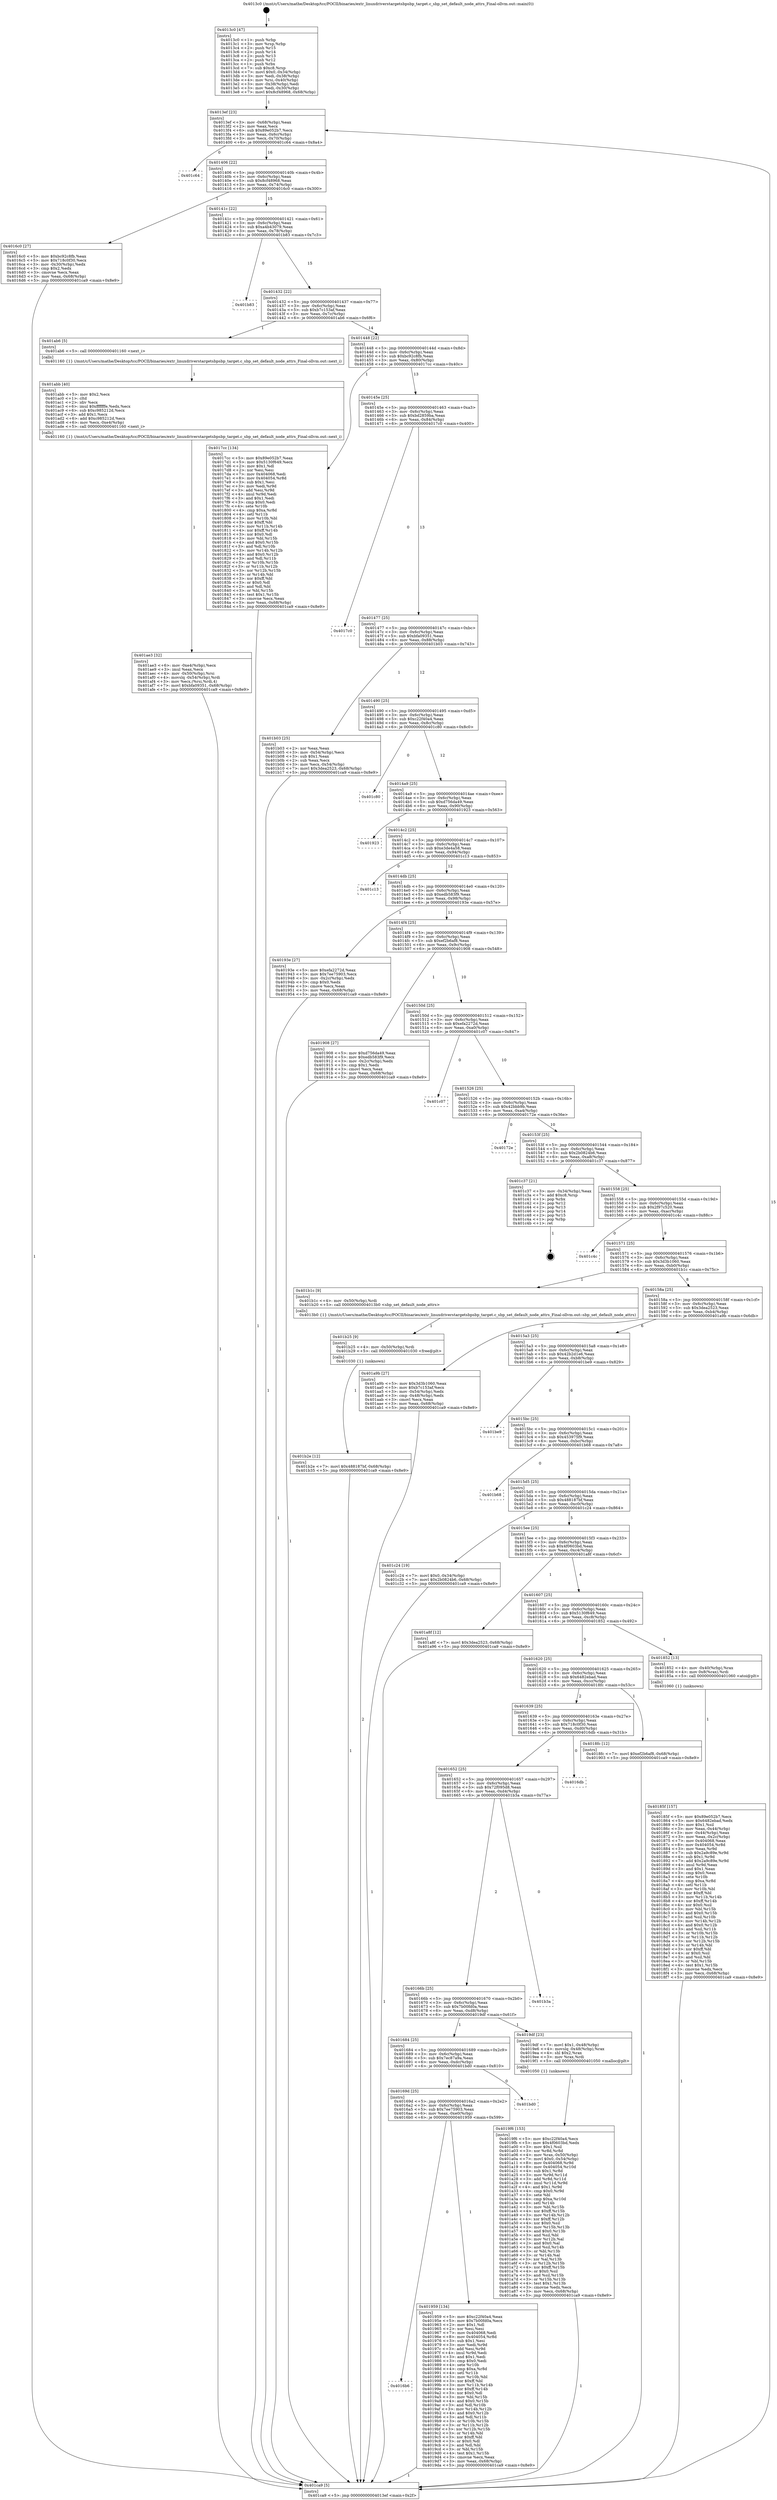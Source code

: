 digraph "0x4013c0" {
  label = "0x4013c0 (/mnt/c/Users/mathe/Desktop/tcc/POCII/binaries/extr_linuxdriverstargetsbpsbp_target.c_sbp_set_default_node_attrs_Final-ollvm.out::main(0))"
  labelloc = "t"
  node[shape=record]

  Entry [label="",width=0.3,height=0.3,shape=circle,fillcolor=black,style=filled]
  "0x4013ef" [label="{
     0x4013ef [23]\l
     | [instrs]\l
     &nbsp;&nbsp;0x4013ef \<+3\>: mov -0x68(%rbp),%eax\l
     &nbsp;&nbsp;0x4013f2 \<+2\>: mov %eax,%ecx\l
     &nbsp;&nbsp;0x4013f4 \<+6\>: sub $0x89e052b7,%ecx\l
     &nbsp;&nbsp;0x4013fa \<+3\>: mov %eax,-0x6c(%rbp)\l
     &nbsp;&nbsp;0x4013fd \<+3\>: mov %ecx,-0x70(%rbp)\l
     &nbsp;&nbsp;0x401400 \<+6\>: je 0000000000401c64 \<main+0x8a4\>\l
  }"]
  "0x401c64" [label="{
     0x401c64\l
  }", style=dashed]
  "0x401406" [label="{
     0x401406 [22]\l
     | [instrs]\l
     &nbsp;&nbsp;0x401406 \<+5\>: jmp 000000000040140b \<main+0x4b\>\l
     &nbsp;&nbsp;0x40140b \<+3\>: mov -0x6c(%rbp),%eax\l
     &nbsp;&nbsp;0x40140e \<+5\>: sub $0x8cf48968,%eax\l
     &nbsp;&nbsp;0x401413 \<+3\>: mov %eax,-0x74(%rbp)\l
     &nbsp;&nbsp;0x401416 \<+6\>: je 00000000004016c0 \<main+0x300\>\l
  }"]
  Exit [label="",width=0.3,height=0.3,shape=circle,fillcolor=black,style=filled,peripheries=2]
  "0x4016c0" [label="{
     0x4016c0 [27]\l
     | [instrs]\l
     &nbsp;&nbsp;0x4016c0 \<+5\>: mov $0xbc92c8fb,%eax\l
     &nbsp;&nbsp;0x4016c5 \<+5\>: mov $0x718c0f30,%ecx\l
     &nbsp;&nbsp;0x4016ca \<+3\>: mov -0x30(%rbp),%edx\l
     &nbsp;&nbsp;0x4016cd \<+3\>: cmp $0x2,%edx\l
     &nbsp;&nbsp;0x4016d0 \<+3\>: cmovne %ecx,%eax\l
     &nbsp;&nbsp;0x4016d3 \<+3\>: mov %eax,-0x68(%rbp)\l
     &nbsp;&nbsp;0x4016d6 \<+5\>: jmp 0000000000401ca9 \<main+0x8e9\>\l
  }"]
  "0x40141c" [label="{
     0x40141c [22]\l
     | [instrs]\l
     &nbsp;&nbsp;0x40141c \<+5\>: jmp 0000000000401421 \<main+0x61\>\l
     &nbsp;&nbsp;0x401421 \<+3\>: mov -0x6c(%rbp),%eax\l
     &nbsp;&nbsp;0x401424 \<+5\>: sub $0xa4b43079,%eax\l
     &nbsp;&nbsp;0x401429 \<+3\>: mov %eax,-0x78(%rbp)\l
     &nbsp;&nbsp;0x40142c \<+6\>: je 0000000000401b83 \<main+0x7c3\>\l
  }"]
  "0x401ca9" [label="{
     0x401ca9 [5]\l
     | [instrs]\l
     &nbsp;&nbsp;0x401ca9 \<+5\>: jmp 00000000004013ef \<main+0x2f\>\l
  }"]
  "0x4013c0" [label="{
     0x4013c0 [47]\l
     | [instrs]\l
     &nbsp;&nbsp;0x4013c0 \<+1\>: push %rbp\l
     &nbsp;&nbsp;0x4013c1 \<+3\>: mov %rsp,%rbp\l
     &nbsp;&nbsp;0x4013c4 \<+2\>: push %r15\l
     &nbsp;&nbsp;0x4013c6 \<+2\>: push %r14\l
     &nbsp;&nbsp;0x4013c8 \<+2\>: push %r13\l
     &nbsp;&nbsp;0x4013ca \<+2\>: push %r12\l
     &nbsp;&nbsp;0x4013cc \<+1\>: push %rbx\l
     &nbsp;&nbsp;0x4013cd \<+7\>: sub $0xc8,%rsp\l
     &nbsp;&nbsp;0x4013d4 \<+7\>: movl $0x0,-0x34(%rbp)\l
     &nbsp;&nbsp;0x4013db \<+3\>: mov %edi,-0x38(%rbp)\l
     &nbsp;&nbsp;0x4013de \<+4\>: mov %rsi,-0x40(%rbp)\l
     &nbsp;&nbsp;0x4013e2 \<+3\>: mov -0x38(%rbp),%edi\l
     &nbsp;&nbsp;0x4013e5 \<+3\>: mov %edi,-0x30(%rbp)\l
     &nbsp;&nbsp;0x4013e8 \<+7\>: movl $0x8cf48968,-0x68(%rbp)\l
  }"]
  "0x401b2e" [label="{
     0x401b2e [12]\l
     | [instrs]\l
     &nbsp;&nbsp;0x401b2e \<+7\>: movl $0x488187bf,-0x68(%rbp)\l
     &nbsp;&nbsp;0x401b35 \<+5\>: jmp 0000000000401ca9 \<main+0x8e9\>\l
  }"]
  "0x401b83" [label="{
     0x401b83\l
  }", style=dashed]
  "0x401432" [label="{
     0x401432 [22]\l
     | [instrs]\l
     &nbsp;&nbsp;0x401432 \<+5\>: jmp 0000000000401437 \<main+0x77\>\l
     &nbsp;&nbsp;0x401437 \<+3\>: mov -0x6c(%rbp),%eax\l
     &nbsp;&nbsp;0x40143a \<+5\>: sub $0xb7c153af,%eax\l
     &nbsp;&nbsp;0x40143f \<+3\>: mov %eax,-0x7c(%rbp)\l
     &nbsp;&nbsp;0x401442 \<+6\>: je 0000000000401ab6 \<main+0x6f6\>\l
  }"]
  "0x401b25" [label="{
     0x401b25 [9]\l
     | [instrs]\l
     &nbsp;&nbsp;0x401b25 \<+4\>: mov -0x50(%rbp),%rdi\l
     &nbsp;&nbsp;0x401b29 \<+5\>: call 0000000000401030 \<free@plt\>\l
     | [calls]\l
     &nbsp;&nbsp;0x401030 \{1\} (unknown)\l
  }"]
  "0x401ab6" [label="{
     0x401ab6 [5]\l
     | [instrs]\l
     &nbsp;&nbsp;0x401ab6 \<+5\>: call 0000000000401160 \<next_i\>\l
     | [calls]\l
     &nbsp;&nbsp;0x401160 \{1\} (/mnt/c/Users/mathe/Desktop/tcc/POCII/binaries/extr_linuxdriverstargetsbpsbp_target.c_sbp_set_default_node_attrs_Final-ollvm.out::next_i)\l
  }"]
  "0x401448" [label="{
     0x401448 [22]\l
     | [instrs]\l
     &nbsp;&nbsp;0x401448 \<+5\>: jmp 000000000040144d \<main+0x8d\>\l
     &nbsp;&nbsp;0x40144d \<+3\>: mov -0x6c(%rbp),%eax\l
     &nbsp;&nbsp;0x401450 \<+5\>: sub $0xbc92c8fb,%eax\l
     &nbsp;&nbsp;0x401455 \<+3\>: mov %eax,-0x80(%rbp)\l
     &nbsp;&nbsp;0x401458 \<+6\>: je 00000000004017cc \<main+0x40c\>\l
  }"]
  "0x401ae3" [label="{
     0x401ae3 [32]\l
     | [instrs]\l
     &nbsp;&nbsp;0x401ae3 \<+6\>: mov -0xe4(%rbp),%ecx\l
     &nbsp;&nbsp;0x401ae9 \<+3\>: imul %eax,%ecx\l
     &nbsp;&nbsp;0x401aec \<+4\>: mov -0x50(%rbp),%rsi\l
     &nbsp;&nbsp;0x401af0 \<+4\>: movslq -0x54(%rbp),%rdi\l
     &nbsp;&nbsp;0x401af4 \<+3\>: mov %ecx,(%rsi,%rdi,4)\l
     &nbsp;&nbsp;0x401af7 \<+7\>: movl $0xbfa09351,-0x68(%rbp)\l
     &nbsp;&nbsp;0x401afe \<+5\>: jmp 0000000000401ca9 \<main+0x8e9\>\l
  }"]
  "0x4017cc" [label="{
     0x4017cc [134]\l
     | [instrs]\l
     &nbsp;&nbsp;0x4017cc \<+5\>: mov $0x89e052b7,%eax\l
     &nbsp;&nbsp;0x4017d1 \<+5\>: mov $0x5130f649,%ecx\l
     &nbsp;&nbsp;0x4017d6 \<+2\>: mov $0x1,%dl\l
     &nbsp;&nbsp;0x4017d8 \<+2\>: xor %esi,%esi\l
     &nbsp;&nbsp;0x4017da \<+7\>: mov 0x404068,%edi\l
     &nbsp;&nbsp;0x4017e1 \<+8\>: mov 0x404054,%r8d\l
     &nbsp;&nbsp;0x4017e9 \<+3\>: sub $0x1,%esi\l
     &nbsp;&nbsp;0x4017ec \<+3\>: mov %edi,%r9d\l
     &nbsp;&nbsp;0x4017ef \<+3\>: add %esi,%r9d\l
     &nbsp;&nbsp;0x4017f2 \<+4\>: imul %r9d,%edi\l
     &nbsp;&nbsp;0x4017f6 \<+3\>: and $0x1,%edi\l
     &nbsp;&nbsp;0x4017f9 \<+3\>: cmp $0x0,%edi\l
     &nbsp;&nbsp;0x4017fc \<+4\>: sete %r10b\l
     &nbsp;&nbsp;0x401800 \<+4\>: cmp $0xa,%r8d\l
     &nbsp;&nbsp;0x401804 \<+4\>: setl %r11b\l
     &nbsp;&nbsp;0x401808 \<+3\>: mov %r10b,%bl\l
     &nbsp;&nbsp;0x40180b \<+3\>: xor $0xff,%bl\l
     &nbsp;&nbsp;0x40180e \<+3\>: mov %r11b,%r14b\l
     &nbsp;&nbsp;0x401811 \<+4\>: xor $0xff,%r14b\l
     &nbsp;&nbsp;0x401815 \<+3\>: xor $0x0,%dl\l
     &nbsp;&nbsp;0x401818 \<+3\>: mov %bl,%r15b\l
     &nbsp;&nbsp;0x40181b \<+4\>: and $0x0,%r15b\l
     &nbsp;&nbsp;0x40181f \<+3\>: and %dl,%r10b\l
     &nbsp;&nbsp;0x401822 \<+3\>: mov %r14b,%r12b\l
     &nbsp;&nbsp;0x401825 \<+4\>: and $0x0,%r12b\l
     &nbsp;&nbsp;0x401829 \<+3\>: and %dl,%r11b\l
     &nbsp;&nbsp;0x40182c \<+3\>: or %r10b,%r15b\l
     &nbsp;&nbsp;0x40182f \<+3\>: or %r11b,%r12b\l
     &nbsp;&nbsp;0x401832 \<+3\>: xor %r12b,%r15b\l
     &nbsp;&nbsp;0x401835 \<+3\>: or %r14b,%bl\l
     &nbsp;&nbsp;0x401838 \<+3\>: xor $0xff,%bl\l
     &nbsp;&nbsp;0x40183b \<+3\>: or $0x0,%dl\l
     &nbsp;&nbsp;0x40183e \<+2\>: and %dl,%bl\l
     &nbsp;&nbsp;0x401840 \<+3\>: or %bl,%r15b\l
     &nbsp;&nbsp;0x401843 \<+4\>: test $0x1,%r15b\l
     &nbsp;&nbsp;0x401847 \<+3\>: cmovne %ecx,%eax\l
     &nbsp;&nbsp;0x40184a \<+3\>: mov %eax,-0x68(%rbp)\l
     &nbsp;&nbsp;0x40184d \<+5\>: jmp 0000000000401ca9 \<main+0x8e9\>\l
  }"]
  "0x40145e" [label="{
     0x40145e [25]\l
     | [instrs]\l
     &nbsp;&nbsp;0x40145e \<+5\>: jmp 0000000000401463 \<main+0xa3\>\l
     &nbsp;&nbsp;0x401463 \<+3\>: mov -0x6c(%rbp),%eax\l
     &nbsp;&nbsp;0x401466 \<+5\>: sub $0xbd2859ba,%eax\l
     &nbsp;&nbsp;0x40146b \<+6\>: mov %eax,-0x84(%rbp)\l
     &nbsp;&nbsp;0x401471 \<+6\>: je 00000000004017c0 \<main+0x400\>\l
  }"]
  "0x401abb" [label="{
     0x401abb [40]\l
     | [instrs]\l
     &nbsp;&nbsp;0x401abb \<+5\>: mov $0x2,%ecx\l
     &nbsp;&nbsp;0x401ac0 \<+1\>: cltd\l
     &nbsp;&nbsp;0x401ac1 \<+2\>: idiv %ecx\l
     &nbsp;&nbsp;0x401ac3 \<+6\>: imul $0xfffffffe,%edx,%ecx\l
     &nbsp;&nbsp;0x401ac9 \<+6\>: sub $0xc985212d,%ecx\l
     &nbsp;&nbsp;0x401acf \<+3\>: add $0x1,%ecx\l
     &nbsp;&nbsp;0x401ad2 \<+6\>: add $0xc985212d,%ecx\l
     &nbsp;&nbsp;0x401ad8 \<+6\>: mov %ecx,-0xe4(%rbp)\l
     &nbsp;&nbsp;0x401ade \<+5\>: call 0000000000401160 \<next_i\>\l
     | [calls]\l
     &nbsp;&nbsp;0x401160 \{1\} (/mnt/c/Users/mathe/Desktop/tcc/POCII/binaries/extr_linuxdriverstargetsbpsbp_target.c_sbp_set_default_node_attrs_Final-ollvm.out::next_i)\l
  }"]
  "0x4017c0" [label="{
     0x4017c0\l
  }", style=dashed]
  "0x401477" [label="{
     0x401477 [25]\l
     | [instrs]\l
     &nbsp;&nbsp;0x401477 \<+5\>: jmp 000000000040147c \<main+0xbc\>\l
     &nbsp;&nbsp;0x40147c \<+3\>: mov -0x6c(%rbp),%eax\l
     &nbsp;&nbsp;0x40147f \<+5\>: sub $0xbfa09351,%eax\l
     &nbsp;&nbsp;0x401484 \<+6\>: mov %eax,-0x88(%rbp)\l
     &nbsp;&nbsp;0x40148a \<+6\>: je 0000000000401b03 \<main+0x743\>\l
  }"]
  "0x4019f6" [label="{
     0x4019f6 [153]\l
     | [instrs]\l
     &nbsp;&nbsp;0x4019f6 \<+5\>: mov $0xc22f40a4,%ecx\l
     &nbsp;&nbsp;0x4019fb \<+5\>: mov $0x4f0603bd,%edx\l
     &nbsp;&nbsp;0x401a00 \<+3\>: mov $0x1,%sil\l
     &nbsp;&nbsp;0x401a03 \<+3\>: xor %r8d,%r8d\l
     &nbsp;&nbsp;0x401a06 \<+4\>: mov %rax,-0x50(%rbp)\l
     &nbsp;&nbsp;0x401a0a \<+7\>: movl $0x0,-0x54(%rbp)\l
     &nbsp;&nbsp;0x401a11 \<+8\>: mov 0x404068,%r9d\l
     &nbsp;&nbsp;0x401a19 \<+8\>: mov 0x404054,%r10d\l
     &nbsp;&nbsp;0x401a21 \<+4\>: sub $0x1,%r8d\l
     &nbsp;&nbsp;0x401a25 \<+3\>: mov %r9d,%r11d\l
     &nbsp;&nbsp;0x401a28 \<+3\>: add %r8d,%r11d\l
     &nbsp;&nbsp;0x401a2b \<+4\>: imul %r11d,%r9d\l
     &nbsp;&nbsp;0x401a2f \<+4\>: and $0x1,%r9d\l
     &nbsp;&nbsp;0x401a33 \<+4\>: cmp $0x0,%r9d\l
     &nbsp;&nbsp;0x401a37 \<+3\>: sete %bl\l
     &nbsp;&nbsp;0x401a3a \<+4\>: cmp $0xa,%r10d\l
     &nbsp;&nbsp;0x401a3e \<+4\>: setl %r14b\l
     &nbsp;&nbsp;0x401a42 \<+3\>: mov %bl,%r15b\l
     &nbsp;&nbsp;0x401a45 \<+4\>: xor $0xff,%r15b\l
     &nbsp;&nbsp;0x401a49 \<+3\>: mov %r14b,%r12b\l
     &nbsp;&nbsp;0x401a4c \<+4\>: xor $0xff,%r12b\l
     &nbsp;&nbsp;0x401a50 \<+4\>: xor $0x0,%sil\l
     &nbsp;&nbsp;0x401a54 \<+3\>: mov %r15b,%r13b\l
     &nbsp;&nbsp;0x401a57 \<+4\>: and $0x0,%r13b\l
     &nbsp;&nbsp;0x401a5b \<+3\>: and %sil,%bl\l
     &nbsp;&nbsp;0x401a5e \<+3\>: mov %r12b,%al\l
     &nbsp;&nbsp;0x401a61 \<+2\>: and $0x0,%al\l
     &nbsp;&nbsp;0x401a63 \<+3\>: and %sil,%r14b\l
     &nbsp;&nbsp;0x401a66 \<+3\>: or %bl,%r13b\l
     &nbsp;&nbsp;0x401a69 \<+3\>: or %r14b,%al\l
     &nbsp;&nbsp;0x401a6c \<+3\>: xor %al,%r13b\l
     &nbsp;&nbsp;0x401a6f \<+3\>: or %r12b,%r15b\l
     &nbsp;&nbsp;0x401a72 \<+4\>: xor $0xff,%r15b\l
     &nbsp;&nbsp;0x401a76 \<+4\>: or $0x0,%sil\l
     &nbsp;&nbsp;0x401a7a \<+3\>: and %sil,%r15b\l
     &nbsp;&nbsp;0x401a7d \<+3\>: or %r15b,%r13b\l
     &nbsp;&nbsp;0x401a80 \<+4\>: test $0x1,%r13b\l
     &nbsp;&nbsp;0x401a84 \<+3\>: cmovne %edx,%ecx\l
     &nbsp;&nbsp;0x401a87 \<+3\>: mov %ecx,-0x68(%rbp)\l
     &nbsp;&nbsp;0x401a8a \<+5\>: jmp 0000000000401ca9 \<main+0x8e9\>\l
  }"]
  "0x401b03" [label="{
     0x401b03 [25]\l
     | [instrs]\l
     &nbsp;&nbsp;0x401b03 \<+2\>: xor %eax,%eax\l
     &nbsp;&nbsp;0x401b05 \<+3\>: mov -0x54(%rbp),%ecx\l
     &nbsp;&nbsp;0x401b08 \<+3\>: sub $0x1,%eax\l
     &nbsp;&nbsp;0x401b0b \<+2\>: sub %eax,%ecx\l
     &nbsp;&nbsp;0x401b0d \<+3\>: mov %ecx,-0x54(%rbp)\l
     &nbsp;&nbsp;0x401b10 \<+7\>: movl $0x3dea2523,-0x68(%rbp)\l
     &nbsp;&nbsp;0x401b17 \<+5\>: jmp 0000000000401ca9 \<main+0x8e9\>\l
  }"]
  "0x401490" [label="{
     0x401490 [25]\l
     | [instrs]\l
     &nbsp;&nbsp;0x401490 \<+5\>: jmp 0000000000401495 \<main+0xd5\>\l
     &nbsp;&nbsp;0x401495 \<+3\>: mov -0x6c(%rbp),%eax\l
     &nbsp;&nbsp;0x401498 \<+5\>: sub $0xc22f40a4,%eax\l
     &nbsp;&nbsp;0x40149d \<+6\>: mov %eax,-0x8c(%rbp)\l
     &nbsp;&nbsp;0x4014a3 \<+6\>: je 0000000000401c80 \<main+0x8c0\>\l
  }"]
  "0x4016b6" [label="{
     0x4016b6\l
  }", style=dashed]
  "0x401c80" [label="{
     0x401c80\l
  }", style=dashed]
  "0x4014a9" [label="{
     0x4014a9 [25]\l
     | [instrs]\l
     &nbsp;&nbsp;0x4014a9 \<+5\>: jmp 00000000004014ae \<main+0xee\>\l
     &nbsp;&nbsp;0x4014ae \<+3\>: mov -0x6c(%rbp),%eax\l
     &nbsp;&nbsp;0x4014b1 \<+5\>: sub $0xd756da49,%eax\l
     &nbsp;&nbsp;0x4014b6 \<+6\>: mov %eax,-0x90(%rbp)\l
     &nbsp;&nbsp;0x4014bc \<+6\>: je 0000000000401923 \<main+0x563\>\l
  }"]
  "0x401959" [label="{
     0x401959 [134]\l
     | [instrs]\l
     &nbsp;&nbsp;0x401959 \<+5\>: mov $0xc22f40a4,%eax\l
     &nbsp;&nbsp;0x40195e \<+5\>: mov $0x7b00fd0a,%ecx\l
     &nbsp;&nbsp;0x401963 \<+2\>: mov $0x1,%dl\l
     &nbsp;&nbsp;0x401965 \<+2\>: xor %esi,%esi\l
     &nbsp;&nbsp;0x401967 \<+7\>: mov 0x404068,%edi\l
     &nbsp;&nbsp;0x40196e \<+8\>: mov 0x404054,%r8d\l
     &nbsp;&nbsp;0x401976 \<+3\>: sub $0x1,%esi\l
     &nbsp;&nbsp;0x401979 \<+3\>: mov %edi,%r9d\l
     &nbsp;&nbsp;0x40197c \<+3\>: add %esi,%r9d\l
     &nbsp;&nbsp;0x40197f \<+4\>: imul %r9d,%edi\l
     &nbsp;&nbsp;0x401983 \<+3\>: and $0x1,%edi\l
     &nbsp;&nbsp;0x401986 \<+3\>: cmp $0x0,%edi\l
     &nbsp;&nbsp;0x401989 \<+4\>: sete %r10b\l
     &nbsp;&nbsp;0x40198d \<+4\>: cmp $0xa,%r8d\l
     &nbsp;&nbsp;0x401991 \<+4\>: setl %r11b\l
     &nbsp;&nbsp;0x401995 \<+3\>: mov %r10b,%bl\l
     &nbsp;&nbsp;0x401998 \<+3\>: xor $0xff,%bl\l
     &nbsp;&nbsp;0x40199b \<+3\>: mov %r11b,%r14b\l
     &nbsp;&nbsp;0x40199e \<+4\>: xor $0xff,%r14b\l
     &nbsp;&nbsp;0x4019a2 \<+3\>: xor $0x0,%dl\l
     &nbsp;&nbsp;0x4019a5 \<+3\>: mov %bl,%r15b\l
     &nbsp;&nbsp;0x4019a8 \<+4\>: and $0x0,%r15b\l
     &nbsp;&nbsp;0x4019ac \<+3\>: and %dl,%r10b\l
     &nbsp;&nbsp;0x4019af \<+3\>: mov %r14b,%r12b\l
     &nbsp;&nbsp;0x4019b2 \<+4\>: and $0x0,%r12b\l
     &nbsp;&nbsp;0x4019b6 \<+3\>: and %dl,%r11b\l
     &nbsp;&nbsp;0x4019b9 \<+3\>: or %r10b,%r15b\l
     &nbsp;&nbsp;0x4019bc \<+3\>: or %r11b,%r12b\l
     &nbsp;&nbsp;0x4019bf \<+3\>: xor %r12b,%r15b\l
     &nbsp;&nbsp;0x4019c2 \<+3\>: or %r14b,%bl\l
     &nbsp;&nbsp;0x4019c5 \<+3\>: xor $0xff,%bl\l
     &nbsp;&nbsp;0x4019c8 \<+3\>: or $0x0,%dl\l
     &nbsp;&nbsp;0x4019cb \<+2\>: and %dl,%bl\l
     &nbsp;&nbsp;0x4019cd \<+3\>: or %bl,%r15b\l
     &nbsp;&nbsp;0x4019d0 \<+4\>: test $0x1,%r15b\l
     &nbsp;&nbsp;0x4019d4 \<+3\>: cmovne %ecx,%eax\l
     &nbsp;&nbsp;0x4019d7 \<+3\>: mov %eax,-0x68(%rbp)\l
     &nbsp;&nbsp;0x4019da \<+5\>: jmp 0000000000401ca9 \<main+0x8e9\>\l
  }"]
  "0x401923" [label="{
     0x401923\l
  }", style=dashed]
  "0x4014c2" [label="{
     0x4014c2 [25]\l
     | [instrs]\l
     &nbsp;&nbsp;0x4014c2 \<+5\>: jmp 00000000004014c7 \<main+0x107\>\l
     &nbsp;&nbsp;0x4014c7 \<+3\>: mov -0x6c(%rbp),%eax\l
     &nbsp;&nbsp;0x4014ca \<+5\>: sub $0xe3de4a58,%eax\l
     &nbsp;&nbsp;0x4014cf \<+6\>: mov %eax,-0x94(%rbp)\l
     &nbsp;&nbsp;0x4014d5 \<+6\>: je 0000000000401c13 \<main+0x853\>\l
  }"]
  "0x40169d" [label="{
     0x40169d [25]\l
     | [instrs]\l
     &nbsp;&nbsp;0x40169d \<+5\>: jmp 00000000004016a2 \<main+0x2e2\>\l
     &nbsp;&nbsp;0x4016a2 \<+3\>: mov -0x6c(%rbp),%eax\l
     &nbsp;&nbsp;0x4016a5 \<+5\>: sub $0x7ee75903,%eax\l
     &nbsp;&nbsp;0x4016aa \<+6\>: mov %eax,-0xe0(%rbp)\l
     &nbsp;&nbsp;0x4016b0 \<+6\>: je 0000000000401959 \<main+0x599\>\l
  }"]
  "0x401c13" [label="{
     0x401c13\l
  }", style=dashed]
  "0x4014db" [label="{
     0x4014db [25]\l
     | [instrs]\l
     &nbsp;&nbsp;0x4014db \<+5\>: jmp 00000000004014e0 \<main+0x120\>\l
     &nbsp;&nbsp;0x4014e0 \<+3\>: mov -0x6c(%rbp),%eax\l
     &nbsp;&nbsp;0x4014e3 \<+5\>: sub $0xedb583f9,%eax\l
     &nbsp;&nbsp;0x4014e8 \<+6\>: mov %eax,-0x98(%rbp)\l
     &nbsp;&nbsp;0x4014ee \<+6\>: je 000000000040193e \<main+0x57e\>\l
  }"]
  "0x401bd0" [label="{
     0x401bd0\l
  }", style=dashed]
  "0x40193e" [label="{
     0x40193e [27]\l
     | [instrs]\l
     &nbsp;&nbsp;0x40193e \<+5\>: mov $0xefa2272d,%eax\l
     &nbsp;&nbsp;0x401943 \<+5\>: mov $0x7ee75903,%ecx\l
     &nbsp;&nbsp;0x401948 \<+3\>: mov -0x2c(%rbp),%edx\l
     &nbsp;&nbsp;0x40194b \<+3\>: cmp $0x0,%edx\l
     &nbsp;&nbsp;0x40194e \<+3\>: cmove %ecx,%eax\l
     &nbsp;&nbsp;0x401951 \<+3\>: mov %eax,-0x68(%rbp)\l
     &nbsp;&nbsp;0x401954 \<+5\>: jmp 0000000000401ca9 \<main+0x8e9\>\l
  }"]
  "0x4014f4" [label="{
     0x4014f4 [25]\l
     | [instrs]\l
     &nbsp;&nbsp;0x4014f4 \<+5\>: jmp 00000000004014f9 \<main+0x139\>\l
     &nbsp;&nbsp;0x4014f9 \<+3\>: mov -0x6c(%rbp),%eax\l
     &nbsp;&nbsp;0x4014fc \<+5\>: sub $0xef2b6af8,%eax\l
     &nbsp;&nbsp;0x401501 \<+6\>: mov %eax,-0x9c(%rbp)\l
     &nbsp;&nbsp;0x401507 \<+6\>: je 0000000000401908 \<main+0x548\>\l
  }"]
  "0x401684" [label="{
     0x401684 [25]\l
     | [instrs]\l
     &nbsp;&nbsp;0x401684 \<+5\>: jmp 0000000000401689 \<main+0x2c9\>\l
     &nbsp;&nbsp;0x401689 \<+3\>: mov -0x6c(%rbp),%eax\l
     &nbsp;&nbsp;0x40168c \<+5\>: sub $0x7ec87a9a,%eax\l
     &nbsp;&nbsp;0x401691 \<+6\>: mov %eax,-0xdc(%rbp)\l
     &nbsp;&nbsp;0x401697 \<+6\>: je 0000000000401bd0 \<main+0x810\>\l
  }"]
  "0x401908" [label="{
     0x401908 [27]\l
     | [instrs]\l
     &nbsp;&nbsp;0x401908 \<+5\>: mov $0xd756da49,%eax\l
     &nbsp;&nbsp;0x40190d \<+5\>: mov $0xedb583f9,%ecx\l
     &nbsp;&nbsp;0x401912 \<+3\>: mov -0x2c(%rbp),%edx\l
     &nbsp;&nbsp;0x401915 \<+3\>: cmp $0x1,%edx\l
     &nbsp;&nbsp;0x401918 \<+3\>: cmovl %ecx,%eax\l
     &nbsp;&nbsp;0x40191b \<+3\>: mov %eax,-0x68(%rbp)\l
     &nbsp;&nbsp;0x40191e \<+5\>: jmp 0000000000401ca9 \<main+0x8e9\>\l
  }"]
  "0x40150d" [label="{
     0x40150d [25]\l
     | [instrs]\l
     &nbsp;&nbsp;0x40150d \<+5\>: jmp 0000000000401512 \<main+0x152\>\l
     &nbsp;&nbsp;0x401512 \<+3\>: mov -0x6c(%rbp),%eax\l
     &nbsp;&nbsp;0x401515 \<+5\>: sub $0xefa2272d,%eax\l
     &nbsp;&nbsp;0x40151a \<+6\>: mov %eax,-0xa0(%rbp)\l
     &nbsp;&nbsp;0x401520 \<+6\>: je 0000000000401c07 \<main+0x847\>\l
  }"]
  "0x4019df" [label="{
     0x4019df [23]\l
     | [instrs]\l
     &nbsp;&nbsp;0x4019df \<+7\>: movl $0x1,-0x48(%rbp)\l
     &nbsp;&nbsp;0x4019e6 \<+4\>: movslq -0x48(%rbp),%rax\l
     &nbsp;&nbsp;0x4019ea \<+4\>: shl $0x2,%rax\l
     &nbsp;&nbsp;0x4019ee \<+3\>: mov %rax,%rdi\l
     &nbsp;&nbsp;0x4019f1 \<+5\>: call 0000000000401050 \<malloc@plt\>\l
     | [calls]\l
     &nbsp;&nbsp;0x401050 \{1\} (unknown)\l
  }"]
  "0x401c07" [label="{
     0x401c07\l
  }", style=dashed]
  "0x401526" [label="{
     0x401526 [25]\l
     | [instrs]\l
     &nbsp;&nbsp;0x401526 \<+5\>: jmp 000000000040152b \<main+0x16b\>\l
     &nbsp;&nbsp;0x40152b \<+3\>: mov -0x6c(%rbp),%eax\l
     &nbsp;&nbsp;0x40152e \<+5\>: sub $0x42bbb9b,%eax\l
     &nbsp;&nbsp;0x401533 \<+6\>: mov %eax,-0xa4(%rbp)\l
     &nbsp;&nbsp;0x401539 \<+6\>: je 000000000040172e \<main+0x36e\>\l
  }"]
  "0x40166b" [label="{
     0x40166b [25]\l
     | [instrs]\l
     &nbsp;&nbsp;0x40166b \<+5\>: jmp 0000000000401670 \<main+0x2b0\>\l
     &nbsp;&nbsp;0x401670 \<+3\>: mov -0x6c(%rbp),%eax\l
     &nbsp;&nbsp;0x401673 \<+5\>: sub $0x7b00fd0a,%eax\l
     &nbsp;&nbsp;0x401678 \<+6\>: mov %eax,-0xd8(%rbp)\l
     &nbsp;&nbsp;0x40167e \<+6\>: je 00000000004019df \<main+0x61f\>\l
  }"]
  "0x40172e" [label="{
     0x40172e\l
  }", style=dashed]
  "0x40153f" [label="{
     0x40153f [25]\l
     | [instrs]\l
     &nbsp;&nbsp;0x40153f \<+5\>: jmp 0000000000401544 \<main+0x184\>\l
     &nbsp;&nbsp;0x401544 \<+3\>: mov -0x6c(%rbp),%eax\l
     &nbsp;&nbsp;0x401547 \<+5\>: sub $0x2b0824b6,%eax\l
     &nbsp;&nbsp;0x40154c \<+6\>: mov %eax,-0xa8(%rbp)\l
     &nbsp;&nbsp;0x401552 \<+6\>: je 0000000000401c37 \<main+0x877\>\l
  }"]
  "0x401b3a" [label="{
     0x401b3a\l
  }", style=dashed]
  "0x401c37" [label="{
     0x401c37 [21]\l
     | [instrs]\l
     &nbsp;&nbsp;0x401c37 \<+3\>: mov -0x34(%rbp),%eax\l
     &nbsp;&nbsp;0x401c3a \<+7\>: add $0xc8,%rsp\l
     &nbsp;&nbsp;0x401c41 \<+1\>: pop %rbx\l
     &nbsp;&nbsp;0x401c42 \<+2\>: pop %r12\l
     &nbsp;&nbsp;0x401c44 \<+2\>: pop %r13\l
     &nbsp;&nbsp;0x401c46 \<+2\>: pop %r14\l
     &nbsp;&nbsp;0x401c48 \<+2\>: pop %r15\l
     &nbsp;&nbsp;0x401c4a \<+1\>: pop %rbp\l
     &nbsp;&nbsp;0x401c4b \<+1\>: ret\l
  }"]
  "0x401558" [label="{
     0x401558 [25]\l
     | [instrs]\l
     &nbsp;&nbsp;0x401558 \<+5\>: jmp 000000000040155d \<main+0x19d\>\l
     &nbsp;&nbsp;0x40155d \<+3\>: mov -0x6c(%rbp),%eax\l
     &nbsp;&nbsp;0x401560 \<+5\>: sub $0x2f97c520,%eax\l
     &nbsp;&nbsp;0x401565 \<+6\>: mov %eax,-0xac(%rbp)\l
     &nbsp;&nbsp;0x40156b \<+6\>: je 0000000000401c4c \<main+0x88c\>\l
  }"]
  "0x401652" [label="{
     0x401652 [25]\l
     | [instrs]\l
     &nbsp;&nbsp;0x401652 \<+5\>: jmp 0000000000401657 \<main+0x297\>\l
     &nbsp;&nbsp;0x401657 \<+3\>: mov -0x6c(%rbp),%eax\l
     &nbsp;&nbsp;0x40165a \<+5\>: sub $0x72f095d8,%eax\l
     &nbsp;&nbsp;0x40165f \<+6\>: mov %eax,-0xd4(%rbp)\l
     &nbsp;&nbsp;0x401665 \<+6\>: je 0000000000401b3a \<main+0x77a\>\l
  }"]
  "0x401c4c" [label="{
     0x401c4c\l
  }", style=dashed]
  "0x401571" [label="{
     0x401571 [25]\l
     | [instrs]\l
     &nbsp;&nbsp;0x401571 \<+5\>: jmp 0000000000401576 \<main+0x1b6\>\l
     &nbsp;&nbsp;0x401576 \<+3\>: mov -0x6c(%rbp),%eax\l
     &nbsp;&nbsp;0x401579 \<+5\>: sub $0x3d3b1060,%eax\l
     &nbsp;&nbsp;0x40157e \<+6\>: mov %eax,-0xb0(%rbp)\l
     &nbsp;&nbsp;0x401584 \<+6\>: je 0000000000401b1c \<main+0x75c\>\l
  }"]
  "0x4016db" [label="{
     0x4016db\l
  }", style=dashed]
  "0x401b1c" [label="{
     0x401b1c [9]\l
     | [instrs]\l
     &nbsp;&nbsp;0x401b1c \<+4\>: mov -0x50(%rbp),%rdi\l
     &nbsp;&nbsp;0x401b20 \<+5\>: call 00000000004013b0 \<sbp_set_default_node_attrs\>\l
     | [calls]\l
     &nbsp;&nbsp;0x4013b0 \{1\} (/mnt/c/Users/mathe/Desktop/tcc/POCII/binaries/extr_linuxdriverstargetsbpsbp_target.c_sbp_set_default_node_attrs_Final-ollvm.out::sbp_set_default_node_attrs)\l
  }"]
  "0x40158a" [label="{
     0x40158a [25]\l
     | [instrs]\l
     &nbsp;&nbsp;0x40158a \<+5\>: jmp 000000000040158f \<main+0x1cf\>\l
     &nbsp;&nbsp;0x40158f \<+3\>: mov -0x6c(%rbp),%eax\l
     &nbsp;&nbsp;0x401592 \<+5\>: sub $0x3dea2523,%eax\l
     &nbsp;&nbsp;0x401597 \<+6\>: mov %eax,-0xb4(%rbp)\l
     &nbsp;&nbsp;0x40159d \<+6\>: je 0000000000401a9b \<main+0x6db\>\l
  }"]
  "0x401639" [label="{
     0x401639 [25]\l
     | [instrs]\l
     &nbsp;&nbsp;0x401639 \<+5\>: jmp 000000000040163e \<main+0x27e\>\l
     &nbsp;&nbsp;0x40163e \<+3\>: mov -0x6c(%rbp),%eax\l
     &nbsp;&nbsp;0x401641 \<+5\>: sub $0x718c0f30,%eax\l
     &nbsp;&nbsp;0x401646 \<+6\>: mov %eax,-0xd0(%rbp)\l
     &nbsp;&nbsp;0x40164c \<+6\>: je 00000000004016db \<main+0x31b\>\l
  }"]
  "0x401a9b" [label="{
     0x401a9b [27]\l
     | [instrs]\l
     &nbsp;&nbsp;0x401a9b \<+5\>: mov $0x3d3b1060,%eax\l
     &nbsp;&nbsp;0x401aa0 \<+5\>: mov $0xb7c153af,%ecx\l
     &nbsp;&nbsp;0x401aa5 \<+3\>: mov -0x54(%rbp),%edx\l
     &nbsp;&nbsp;0x401aa8 \<+3\>: cmp -0x48(%rbp),%edx\l
     &nbsp;&nbsp;0x401aab \<+3\>: cmovl %ecx,%eax\l
     &nbsp;&nbsp;0x401aae \<+3\>: mov %eax,-0x68(%rbp)\l
     &nbsp;&nbsp;0x401ab1 \<+5\>: jmp 0000000000401ca9 \<main+0x8e9\>\l
  }"]
  "0x4015a3" [label="{
     0x4015a3 [25]\l
     | [instrs]\l
     &nbsp;&nbsp;0x4015a3 \<+5\>: jmp 00000000004015a8 \<main+0x1e8\>\l
     &nbsp;&nbsp;0x4015a8 \<+3\>: mov -0x6c(%rbp),%eax\l
     &nbsp;&nbsp;0x4015ab \<+5\>: sub $0x42b2d1e6,%eax\l
     &nbsp;&nbsp;0x4015b0 \<+6\>: mov %eax,-0xb8(%rbp)\l
     &nbsp;&nbsp;0x4015b6 \<+6\>: je 0000000000401be9 \<main+0x829\>\l
  }"]
  "0x4018fc" [label="{
     0x4018fc [12]\l
     | [instrs]\l
     &nbsp;&nbsp;0x4018fc \<+7\>: movl $0xef2b6af8,-0x68(%rbp)\l
     &nbsp;&nbsp;0x401903 \<+5\>: jmp 0000000000401ca9 \<main+0x8e9\>\l
  }"]
  "0x401be9" [label="{
     0x401be9\l
  }", style=dashed]
  "0x4015bc" [label="{
     0x4015bc [25]\l
     | [instrs]\l
     &nbsp;&nbsp;0x4015bc \<+5\>: jmp 00000000004015c1 \<main+0x201\>\l
     &nbsp;&nbsp;0x4015c1 \<+3\>: mov -0x6c(%rbp),%eax\l
     &nbsp;&nbsp;0x4015c4 \<+5\>: sub $0x453975f9,%eax\l
     &nbsp;&nbsp;0x4015c9 \<+6\>: mov %eax,-0xbc(%rbp)\l
     &nbsp;&nbsp;0x4015cf \<+6\>: je 0000000000401b68 \<main+0x7a8\>\l
  }"]
  "0x40185f" [label="{
     0x40185f [157]\l
     | [instrs]\l
     &nbsp;&nbsp;0x40185f \<+5\>: mov $0x89e052b7,%ecx\l
     &nbsp;&nbsp;0x401864 \<+5\>: mov $0x6482ebad,%edx\l
     &nbsp;&nbsp;0x401869 \<+3\>: mov $0x1,%sil\l
     &nbsp;&nbsp;0x40186c \<+3\>: mov %eax,-0x44(%rbp)\l
     &nbsp;&nbsp;0x40186f \<+3\>: mov -0x44(%rbp),%eax\l
     &nbsp;&nbsp;0x401872 \<+3\>: mov %eax,-0x2c(%rbp)\l
     &nbsp;&nbsp;0x401875 \<+7\>: mov 0x404068,%eax\l
     &nbsp;&nbsp;0x40187c \<+8\>: mov 0x404054,%r8d\l
     &nbsp;&nbsp;0x401884 \<+3\>: mov %eax,%r9d\l
     &nbsp;&nbsp;0x401887 \<+7\>: sub $0x2a9c89e,%r9d\l
     &nbsp;&nbsp;0x40188e \<+4\>: sub $0x1,%r9d\l
     &nbsp;&nbsp;0x401892 \<+7\>: add $0x2a9c89e,%r9d\l
     &nbsp;&nbsp;0x401899 \<+4\>: imul %r9d,%eax\l
     &nbsp;&nbsp;0x40189d \<+3\>: and $0x1,%eax\l
     &nbsp;&nbsp;0x4018a0 \<+3\>: cmp $0x0,%eax\l
     &nbsp;&nbsp;0x4018a3 \<+4\>: sete %r10b\l
     &nbsp;&nbsp;0x4018a7 \<+4\>: cmp $0xa,%r8d\l
     &nbsp;&nbsp;0x4018ab \<+4\>: setl %r11b\l
     &nbsp;&nbsp;0x4018af \<+3\>: mov %r10b,%bl\l
     &nbsp;&nbsp;0x4018b2 \<+3\>: xor $0xff,%bl\l
     &nbsp;&nbsp;0x4018b5 \<+3\>: mov %r11b,%r14b\l
     &nbsp;&nbsp;0x4018b8 \<+4\>: xor $0xff,%r14b\l
     &nbsp;&nbsp;0x4018bc \<+4\>: xor $0x0,%sil\l
     &nbsp;&nbsp;0x4018c0 \<+3\>: mov %bl,%r15b\l
     &nbsp;&nbsp;0x4018c3 \<+4\>: and $0x0,%r15b\l
     &nbsp;&nbsp;0x4018c7 \<+3\>: and %sil,%r10b\l
     &nbsp;&nbsp;0x4018ca \<+3\>: mov %r14b,%r12b\l
     &nbsp;&nbsp;0x4018cd \<+4\>: and $0x0,%r12b\l
     &nbsp;&nbsp;0x4018d1 \<+3\>: and %sil,%r11b\l
     &nbsp;&nbsp;0x4018d4 \<+3\>: or %r10b,%r15b\l
     &nbsp;&nbsp;0x4018d7 \<+3\>: or %r11b,%r12b\l
     &nbsp;&nbsp;0x4018da \<+3\>: xor %r12b,%r15b\l
     &nbsp;&nbsp;0x4018dd \<+3\>: or %r14b,%bl\l
     &nbsp;&nbsp;0x4018e0 \<+3\>: xor $0xff,%bl\l
     &nbsp;&nbsp;0x4018e3 \<+4\>: or $0x0,%sil\l
     &nbsp;&nbsp;0x4018e7 \<+3\>: and %sil,%bl\l
     &nbsp;&nbsp;0x4018ea \<+3\>: or %bl,%r15b\l
     &nbsp;&nbsp;0x4018ed \<+4\>: test $0x1,%r15b\l
     &nbsp;&nbsp;0x4018f1 \<+3\>: cmovne %edx,%ecx\l
     &nbsp;&nbsp;0x4018f4 \<+3\>: mov %ecx,-0x68(%rbp)\l
     &nbsp;&nbsp;0x4018f7 \<+5\>: jmp 0000000000401ca9 \<main+0x8e9\>\l
  }"]
  "0x401b68" [label="{
     0x401b68\l
  }", style=dashed]
  "0x4015d5" [label="{
     0x4015d5 [25]\l
     | [instrs]\l
     &nbsp;&nbsp;0x4015d5 \<+5\>: jmp 00000000004015da \<main+0x21a\>\l
     &nbsp;&nbsp;0x4015da \<+3\>: mov -0x6c(%rbp),%eax\l
     &nbsp;&nbsp;0x4015dd \<+5\>: sub $0x488187bf,%eax\l
     &nbsp;&nbsp;0x4015e2 \<+6\>: mov %eax,-0xc0(%rbp)\l
     &nbsp;&nbsp;0x4015e8 \<+6\>: je 0000000000401c24 \<main+0x864\>\l
  }"]
  "0x401620" [label="{
     0x401620 [25]\l
     | [instrs]\l
     &nbsp;&nbsp;0x401620 \<+5\>: jmp 0000000000401625 \<main+0x265\>\l
     &nbsp;&nbsp;0x401625 \<+3\>: mov -0x6c(%rbp),%eax\l
     &nbsp;&nbsp;0x401628 \<+5\>: sub $0x6482ebad,%eax\l
     &nbsp;&nbsp;0x40162d \<+6\>: mov %eax,-0xcc(%rbp)\l
     &nbsp;&nbsp;0x401633 \<+6\>: je 00000000004018fc \<main+0x53c\>\l
  }"]
  "0x401c24" [label="{
     0x401c24 [19]\l
     | [instrs]\l
     &nbsp;&nbsp;0x401c24 \<+7\>: movl $0x0,-0x34(%rbp)\l
     &nbsp;&nbsp;0x401c2b \<+7\>: movl $0x2b0824b6,-0x68(%rbp)\l
     &nbsp;&nbsp;0x401c32 \<+5\>: jmp 0000000000401ca9 \<main+0x8e9\>\l
  }"]
  "0x4015ee" [label="{
     0x4015ee [25]\l
     | [instrs]\l
     &nbsp;&nbsp;0x4015ee \<+5\>: jmp 00000000004015f3 \<main+0x233\>\l
     &nbsp;&nbsp;0x4015f3 \<+3\>: mov -0x6c(%rbp),%eax\l
     &nbsp;&nbsp;0x4015f6 \<+5\>: sub $0x4f0603bd,%eax\l
     &nbsp;&nbsp;0x4015fb \<+6\>: mov %eax,-0xc4(%rbp)\l
     &nbsp;&nbsp;0x401601 \<+6\>: je 0000000000401a8f \<main+0x6cf\>\l
  }"]
  "0x401852" [label="{
     0x401852 [13]\l
     | [instrs]\l
     &nbsp;&nbsp;0x401852 \<+4\>: mov -0x40(%rbp),%rax\l
     &nbsp;&nbsp;0x401856 \<+4\>: mov 0x8(%rax),%rdi\l
     &nbsp;&nbsp;0x40185a \<+5\>: call 0000000000401060 \<atoi@plt\>\l
     | [calls]\l
     &nbsp;&nbsp;0x401060 \{1\} (unknown)\l
  }"]
  "0x401a8f" [label="{
     0x401a8f [12]\l
     | [instrs]\l
     &nbsp;&nbsp;0x401a8f \<+7\>: movl $0x3dea2523,-0x68(%rbp)\l
     &nbsp;&nbsp;0x401a96 \<+5\>: jmp 0000000000401ca9 \<main+0x8e9\>\l
  }"]
  "0x401607" [label="{
     0x401607 [25]\l
     | [instrs]\l
     &nbsp;&nbsp;0x401607 \<+5\>: jmp 000000000040160c \<main+0x24c\>\l
     &nbsp;&nbsp;0x40160c \<+3\>: mov -0x6c(%rbp),%eax\l
     &nbsp;&nbsp;0x40160f \<+5\>: sub $0x5130f649,%eax\l
     &nbsp;&nbsp;0x401614 \<+6\>: mov %eax,-0xc8(%rbp)\l
     &nbsp;&nbsp;0x40161a \<+6\>: je 0000000000401852 \<main+0x492\>\l
  }"]
  Entry -> "0x4013c0" [label=" 1"]
  "0x4013ef" -> "0x401c64" [label=" 0"]
  "0x4013ef" -> "0x401406" [label=" 16"]
  "0x401c37" -> Exit [label=" 1"]
  "0x401406" -> "0x4016c0" [label=" 1"]
  "0x401406" -> "0x40141c" [label=" 15"]
  "0x4016c0" -> "0x401ca9" [label=" 1"]
  "0x4013c0" -> "0x4013ef" [label=" 1"]
  "0x401ca9" -> "0x4013ef" [label=" 15"]
  "0x401c24" -> "0x401ca9" [label=" 1"]
  "0x40141c" -> "0x401b83" [label=" 0"]
  "0x40141c" -> "0x401432" [label=" 15"]
  "0x401b2e" -> "0x401ca9" [label=" 1"]
  "0x401432" -> "0x401ab6" [label=" 1"]
  "0x401432" -> "0x401448" [label=" 14"]
  "0x401b25" -> "0x401b2e" [label=" 1"]
  "0x401448" -> "0x4017cc" [label=" 1"]
  "0x401448" -> "0x40145e" [label=" 13"]
  "0x4017cc" -> "0x401ca9" [label=" 1"]
  "0x401b1c" -> "0x401b25" [label=" 1"]
  "0x40145e" -> "0x4017c0" [label=" 0"]
  "0x40145e" -> "0x401477" [label=" 13"]
  "0x401b03" -> "0x401ca9" [label=" 1"]
  "0x401477" -> "0x401b03" [label=" 1"]
  "0x401477" -> "0x401490" [label=" 12"]
  "0x401ae3" -> "0x401ca9" [label=" 1"]
  "0x401490" -> "0x401c80" [label=" 0"]
  "0x401490" -> "0x4014a9" [label=" 12"]
  "0x401abb" -> "0x401ae3" [label=" 1"]
  "0x4014a9" -> "0x401923" [label=" 0"]
  "0x4014a9" -> "0x4014c2" [label=" 12"]
  "0x401ab6" -> "0x401abb" [label=" 1"]
  "0x4014c2" -> "0x401c13" [label=" 0"]
  "0x4014c2" -> "0x4014db" [label=" 12"]
  "0x401a8f" -> "0x401ca9" [label=" 1"]
  "0x4014db" -> "0x40193e" [label=" 1"]
  "0x4014db" -> "0x4014f4" [label=" 11"]
  "0x4019f6" -> "0x401ca9" [label=" 1"]
  "0x4014f4" -> "0x401908" [label=" 1"]
  "0x4014f4" -> "0x40150d" [label=" 10"]
  "0x401959" -> "0x401ca9" [label=" 1"]
  "0x40150d" -> "0x401c07" [label=" 0"]
  "0x40150d" -> "0x401526" [label=" 10"]
  "0x40169d" -> "0x4016b6" [label=" 0"]
  "0x401526" -> "0x40172e" [label=" 0"]
  "0x401526" -> "0x40153f" [label=" 10"]
  "0x401a9b" -> "0x401ca9" [label=" 2"]
  "0x40153f" -> "0x401c37" [label=" 1"]
  "0x40153f" -> "0x401558" [label=" 9"]
  "0x401684" -> "0x40169d" [label=" 1"]
  "0x401558" -> "0x401c4c" [label=" 0"]
  "0x401558" -> "0x401571" [label=" 9"]
  "0x4019df" -> "0x4019f6" [label=" 1"]
  "0x401571" -> "0x401b1c" [label=" 1"]
  "0x401571" -> "0x40158a" [label=" 8"]
  "0x40166b" -> "0x401684" [label=" 1"]
  "0x40158a" -> "0x401a9b" [label=" 2"]
  "0x40158a" -> "0x4015a3" [label=" 6"]
  "0x40169d" -> "0x401959" [label=" 1"]
  "0x4015a3" -> "0x401be9" [label=" 0"]
  "0x4015a3" -> "0x4015bc" [label=" 6"]
  "0x401652" -> "0x40166b" [label=" 2"]
  "0x4015bc" -> "0x401b68" [label=" 0"]
  "0x4015bc" -> "0x4015d5" [label=" 6"]
  "0x401684" -> "0x401bd0" [label=" 0"]
  "0x4015d5" -> "0x401c24" [label=" 1"]
  "0x4015d5" -> "0x4015ee" [label=" 5"]
  "0x401639" -> "0x401652" [label=" 2"]
  "0x4015ee" -> "0x401a8f" [label=" 1"]
  "0x4015ee" -> "0x401607" [label=" 4"]
  "0x401639" -> "0x4016db" [label=" 0"]
  "0x401607" -> "0x401852" [label=" 1"]
  "0x401607" -> "0x401620" [label=" 3"]
  "0x401852" -> "0x40185f" [label=" 1"]
  "0x40185f" -> "0x401ca9" [label=" 1"]
  "0x401652" -> "0x401b3a" [label=" 0"]
  "0x401620" -> "0x4018fc" [label=" 1"]
  "0x401620" -> "0x401639" [label=" 2"]
  "0x4018fc" -> "0x401ca9" [label=" 1"]
  "0x401908" -> "0x401ca9" [label=" 1"]
  "0x40193e" -> "0x401ca9" [label=" 1"]
  "0x40166b" -> "0x4019df" [label=" 1"]
}
